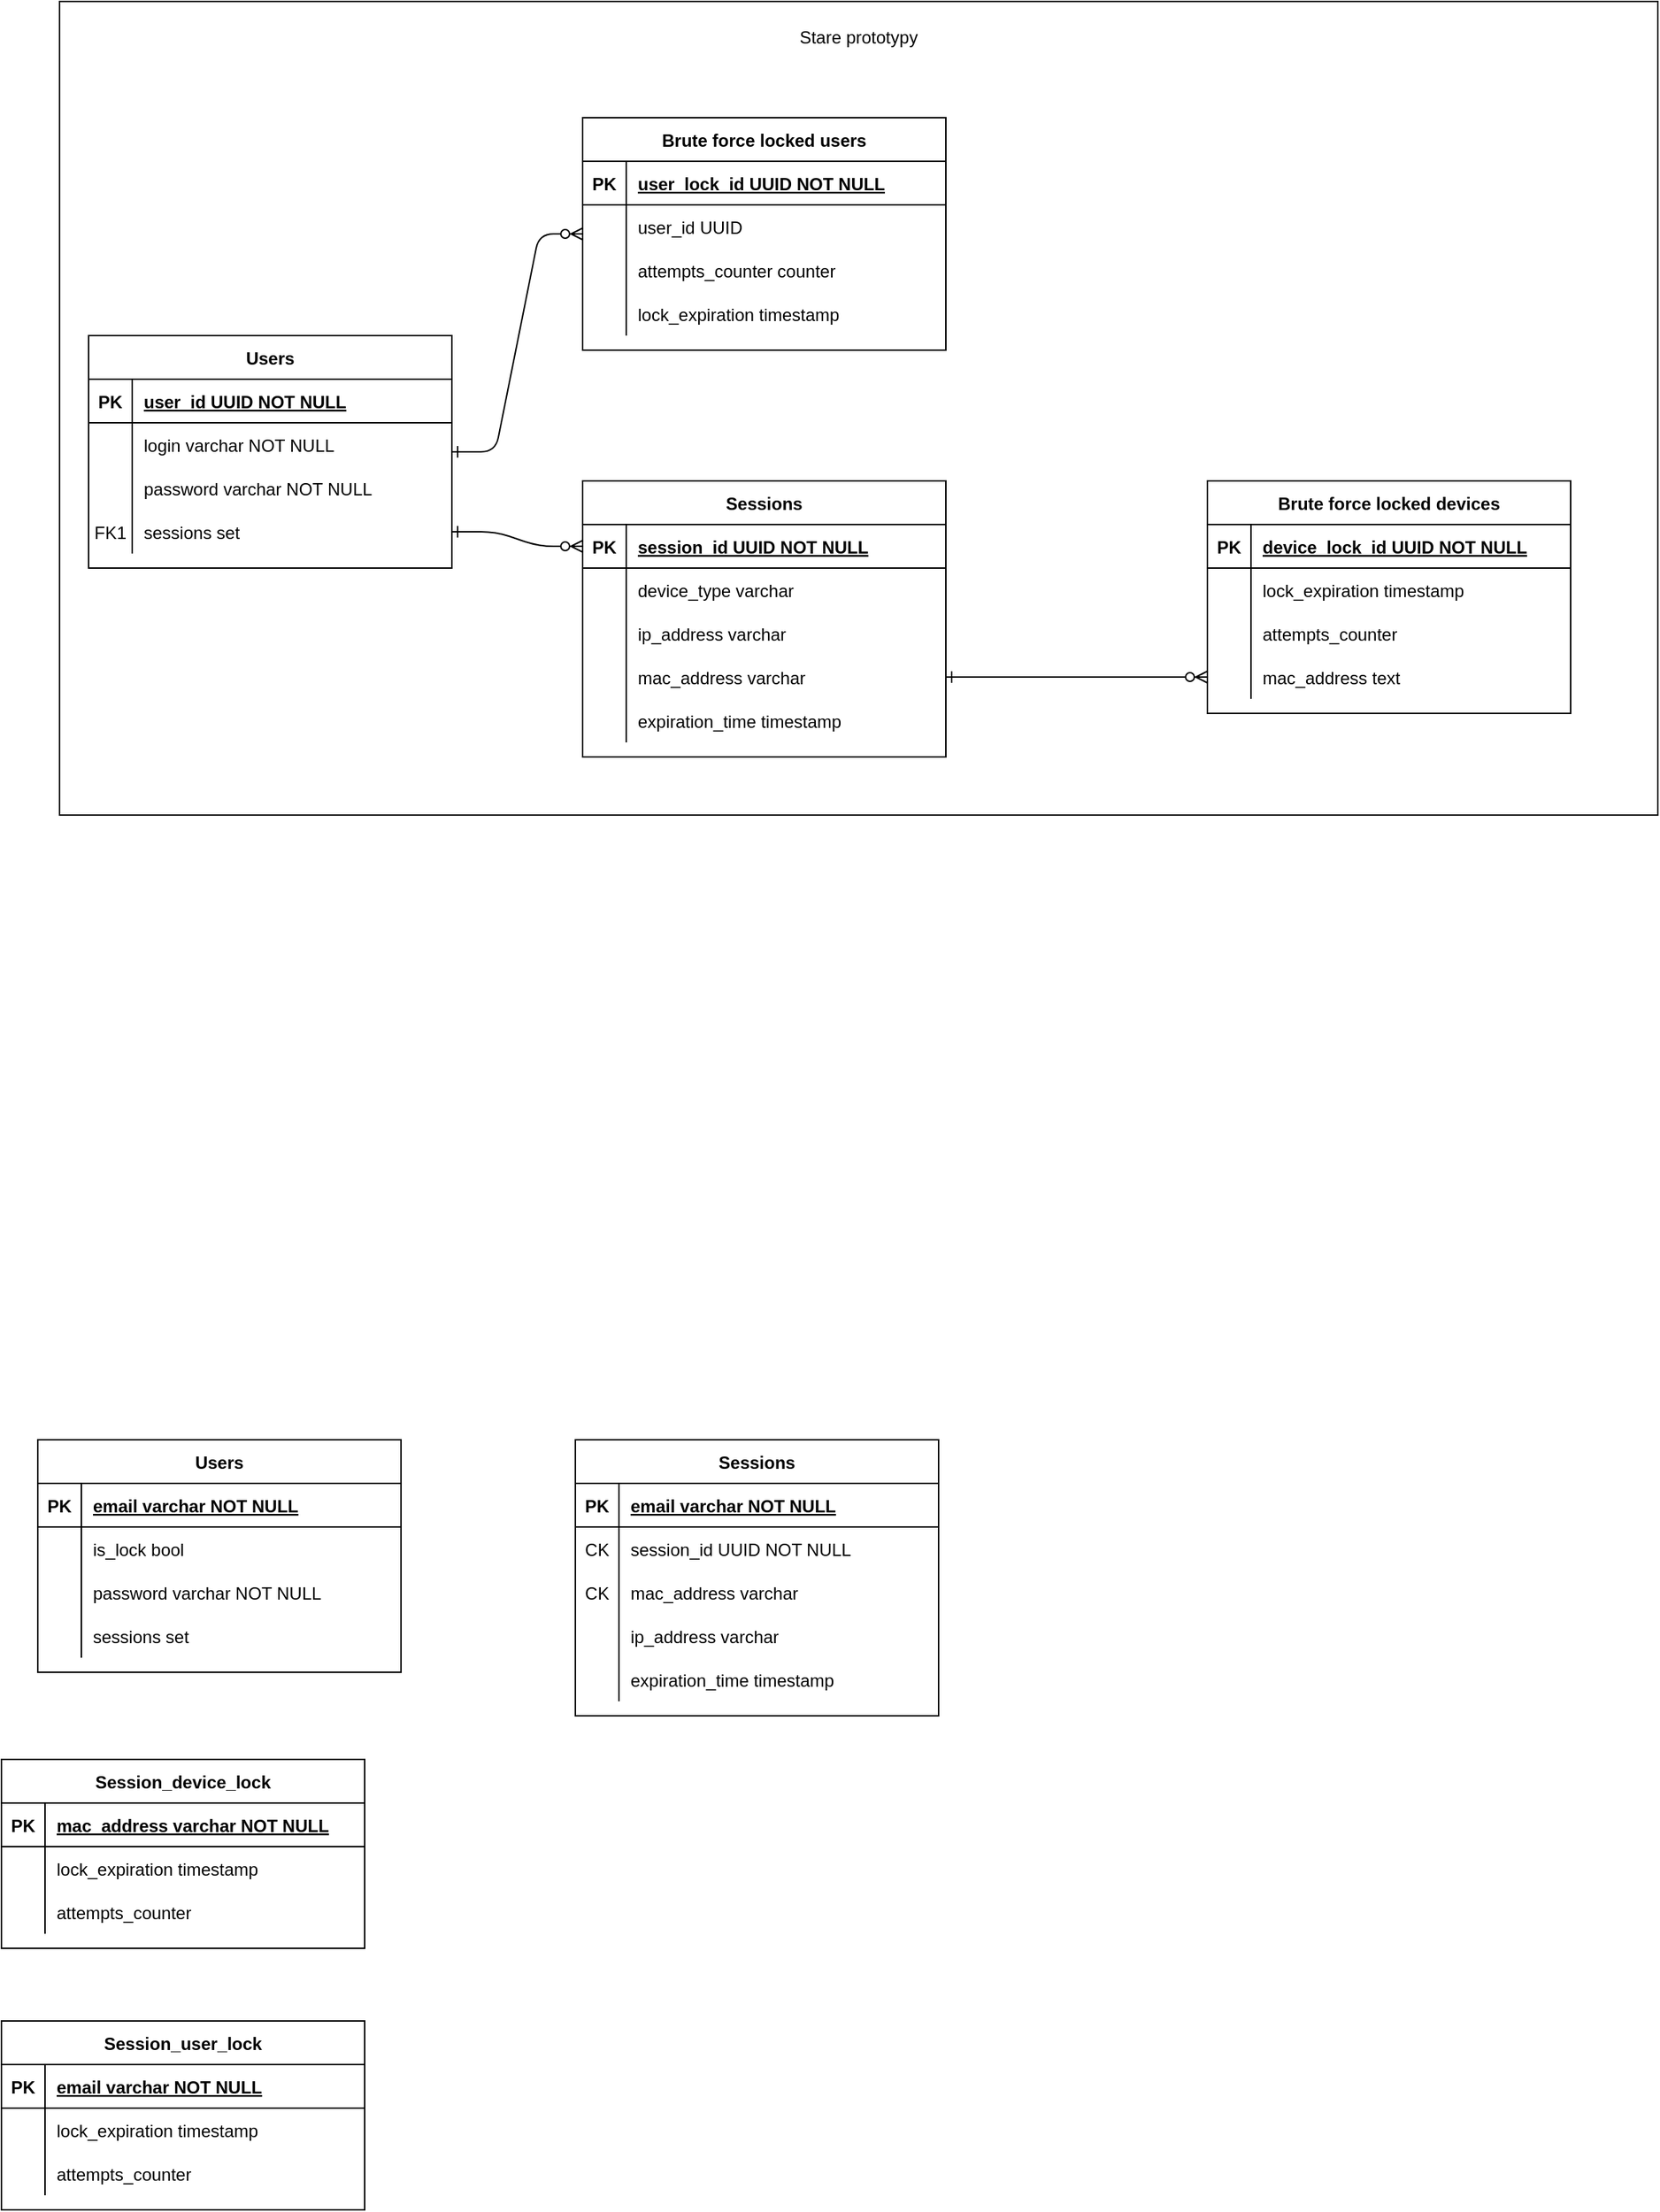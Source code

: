 <mxfile version="25.0.2">
  <diagram id="R2lEEEUBdFMjLlhIrx00" name="Page-1">
    <mxGraphModel dx="1434" dy="844" grid="1" gridSize="10" guides="1" tooltips="1" connect="1" arrows="1" fold="1" page="1" pageScale="1" pageWidth="850" pageHeight="1100" math="0" shadow="0" extFonts="Permanent Marker^https://fonts.googleapis.com/css?family=Permanent+Marker">
      <root>
        <mxCell id="0" />
        <mxCell id="1" parent="0" />
        <mxCell id="hc6vwFrfI33t4MpNRCrO-4" value="" style="rounded=0;whiteSpace=wrap;html=1;" vertex="1" parent="1">
          <mxGeometry x="110" y="160" width="1100" height="560" as="geometry" />
        </mxCell>
        <mxCell id="-WEBkhC00LiHnVR3znRO-1" value="Users" style="shape=table;startSize=30;container=1;collapsible=1;childLayout=tableLayout;fixedRows=1;rowLines=0;fontStyle=1;align=center;resizeLast=1;" parent="1" vertex="1">
          <mxGeometry x="130" y="390" width="250" height="160" as="geometry" />
        </mxCell>
        <mxCell id="-WEBkhC00LiHnVR3znRO-2" value="" style="shape=partialRectangle;collapsible=0;dropTarget=0;pointerEvents=0;fillColor=none;points=[[0,0.5],[1,0.5]];portConstraint=eastwest;top=0;left=0;right=0;bottom=1;" parent="-WEBkhC00LiHnVR3znRO-1" vertex="1">
          <mxGeometry y="30" width="250" height="30" as="geometry" />
        </mxCell>
        <mxCell id="-WEBkhC00LiHnVR3znRO-3" value="PK" style="shape=partialRectangle;overflow=hidden;connectable=0;fillColor=none;top=0;left=0;bottom=0;right=0;fontStyle=1;" parent="-WEBkhC00LiHnVR3znRO-2" vertex="1">
          <mxGeometry width="30" height="30" as="geometry">
            <mxRectangle width="30" height="30" as="alternateBounds" />
          </mxGeometry>
        </mxCell>
        <mxCell id="-WEBkhC00LiHnVR3znRO-4" value="user_id UUID NOT NULL" style="shape=partialRectangle;overflow=hidden;connectable=0;fillColor=none;top=0;left=0;bottom=0;right=0;align=left;spacingLeft=6;fontStyle=5;" parent="-WEBkhC00LiHnVR3znRO-2" vertex="1">
          <mxGeometry x="30" width="220" height="30" as="geometry">
            <mxRectangle width="220" height="30" as="alternateBounds" />
          </mxGeometry>
        </mxCell>
        <mxCell id="-WEBkhC00LiHnVR3znRO-5" value="" style="shape=partialRectangle;collapsible=0;dropTarget=0;pointerEvents=0;fillColor=none;points=[[0,0.5],[1,0.5]];portConstraint=eastwest;top=0;left=0;right=0;bottom=0;" parent="-WEBkhC00LiHnVR3znRO-1" vertex="1">
          <mxGeometry y="60" width="250" height="30" as="geometry" />
        </mxCell>
        <mxCell id="-WEBkhC00LiHnVR3znRO-6" value="" style="shape=partialRectangle;overflow=hidden;connectable=0;fillColor=none;top=0;left=0;bottom=0;right=0;" parent="-WEBkhC00LiHnVR3znRO-5" vertex="1">
          <mxGeometry width="30" height="30" as="geometry">
            <mxRectangle width="30" height="30" as="alternateBounds" />
          </mxGeometry>
        </mxCell>
        <mxCell id="-WEBkhC00LiHnVR3znRO-7" value="login varchar NOT NULL" style="shape=partialRectangle;overflow=hidden;connectable=0;fillColor=none;top=0;left=0;bottom=0;right=0;align=left;spacingLeft=6;" parent="-WEBkhC00LiHnVR3znRO-5" vertex="1">
          <mxGeometry x="30" width="220" height="30" as="geometry">
            <mxRectangle width="220" height="30" as="alternateBounds" />
          </mxGeometry>
        </mxCell>
        <mxCell id="-WEBkhC00LiHnVR3znRO-11" style="shape=partialRectangle;collapsible=0;dropTarget=0;pointerEvents=0;fillColor=none;points=[[0,0.5],[1,0.5]];portConstraint=eastwest;top=0;left=0;right=0;bottom=0;" parent="-WEBkhC00LiHnVR3znRO-1" vertex="1">
          <mxGeometry y="90" width="250" height="30" as="geometry" />
        </mxCell>
        <mxCell id="-WEBkhC00LiHnVR3znRO-12" style="shape=partialRectangle;overflow=hidden;connectable=0;fillColor=none;top=0;left=0;bottom=0;right=0;" parent="-WEBkhC00LiHnVR3znRO-11" vertex="1">
          <mxGeometry width="30" height="30" as="geometry">
            <mxRectangle width="30" height="30" as="alternateBounds" />
          </mxGeometry>
        </mxCell>
        <mxCell id="-WEBkhC00LiHnVR3znRO-13" value="password varchar NOT NULL" style="shape=partialRectangle;overflow=hidden;connectable=0;fillColor=none;top=0;left=0;bottom=0;right=0;align=left;spacingLeft=6;" parent="-WEBkhC00LiHnVR3znRO-11" vertex="1">
          <mxGeometry x="30" width="220" height="30" as="geometry">
            <mxRectangle width="220" height="30" as="alternateBounds" />
          </mxGeometry>
        </mxCell>
        <mxCell id="-WEBkhC00LiHnVR3znRO-24" style="shape=partialRectangle;collapsible=0;dropTarget=0;pointerEvents=0;fillColor=none;points=[[0,0.5],[1,0.5]];portConstraint=eastwest;top=0;left=0;right=0;bottom=0;" parent="-WEBkhC00LiHnVR3znRO-1" vertex="1">
          <mxGeometry y="120" width="250" height="30" as="geometry" />
        </mxCell>
        <mxCell id="-WEBkhC00LiHnVR3znRO-25" value="FK1" style="shape=partialRectangle;overflow=hidden;connectable=0;fillColor=none;top=0;left=0;bottom=0;right=0;" parent="-WEBkhC00LiHnVR3znRO-24" vertex="1">
          <mxGeometry width="30" height="30" as="geometry">
            <mxRectangle width="30" height="30" as="alternateBounds" />
          </mxGeometry>
        </mxCell>
        <mxCell id="-WEBkhC00LiHnVR3znRO-26" value="sessions set" style="shape=partialRectangle;overflow=hidden;connectable=0;fillColor=none;top=0;left=0;bottom=0;right=0;align=left;spacingLeft=6;" parent="-WEBkhC00LiHnVR3znRO-24" vertex="1">
          <mxGeometry x="30" width="220" height="30" as="geometry">
            <mxRectangle width="220" height="30" as="alternateBounds" />
          </mxGeometry>
        </mxCell>
        <mxCell id="-WEBkhC00LiHnVR3znRO-14" value="Sessions" style="shape=table;startSize=30;container=1;collapsible=1;childLayout=tableLayout;fixedRows=1;rowLines=0;fontStyle=1;align=center;resizeLast=1;" parent="1" vertex="1">
          <mxGeometry x="470" y="490" width="250" height="190" as="geometry" />
        </mxCell>
        <mxCell id="-WEBkhC00LiHnVR3znRO-15" value="" style="shape=partialRectangle;collapsible=0;dropTarget=0;pointerEvents=0;fillColor=none;points=[[0,0.5],[1,0.5]];portConstraint=eastwest;top=0;left=0;right=0;bottom=1;" parent="-WEBkhC00LiHnVR3znRO-14" vertex="1">
          <mxGeometry y="30" width="250" height="30" as="geometry" />
        </mxCell>
        <mxCell id="-WEBkhC00LiHnVR3znRO-16" value="PK" style="shape=partialRectangle;overflow=hidden;connectable=0;fillColor=none;top=0;left=0;bottom=0;right=0;fontStyle=1;" parent="-WEBkhC00LiHnVR3znRO-15" vertex="1">
          <mxGeometry width="30" height="30" as="geometry">
            <mxRectangle width="30" height="30" as="alternateBounds" />
          </mxGeometry>
        </mxCell>
        <mxCell id="-WEBkhC00LiHnVR3znRO-17" value="session_id UUID NOT NULL" style="shape=partialRectangle;overflow=hidden;connectable=0;fillColor=none;top=0;left=0;bottom=0;right=0;align=left;spacingLeft=6;fontStyle=5;" parent="-WEBkhC00LiHnVR3znRO-15" vertex="1">
          <mxGeometry x="30" width="220" height="30" as="geometry">
            <mxRectangle width="220" height="30" as="alternateBounds" />
          </mxGeometry>
        </mxCell>
        <mxCell id="-WEBkhC00LiHnVR3znRO-18" value="" style="shape=partialRectangle;collapsible=0;dropTarget=0;pointerEvents=0;fillColor=none;points=[[0,0.5],[1,0.5]];portConstraint=eastwest;top=0;left=0;right=0;bottom=0;" parent="-WEBkhC00LiHnVR3znRO-14" vertex="1">
          <mxGeometry y="60" width="250" height="30" as="geometry" />
        </mxCell>
        <mxCell id="-WEBkhC00LiHnVR3znRO-19" value="" style="shape=partialRectangle;overflow=hidden;connectable=0;fillColor=none;top=0;left=0;bottom=0;right=0;" parent="-WEBkhC00LiHnVR3znRO-18" vertex="1">
          <mxGeometry width="30" height="30" as="geometry">
            <mxRectangle width="30" height="30" as="alternateBounds" />
          </mxGeometry>
        </mxCell>
        <mxCell id="-WEBkhC00LiHnVR3znRO-20" value="device_type varchar" style="shape=partialRectangle;overflow=hidden;connectable=0;fillColor=none;top=0;left=0;bottom=0;right=0;align=left;spacingLeft=6;" parent="-WEBkhC00LiHnVR3znRO-18" vertex="1">
          <mxGeometry x="30" width="220" height="30" as="geometry">
            <mxRectangle width="220" height="30" as="alternateBounds" />
          </mxGeometry>
        </mxCell>
        <mxCell id="-WEBkhC00LiHnVR3znRO-21" style="shape=partialRectangle;collapsible=0;dropTarget=0;pointerEvents=0;fillColor=none;points=[[0,0.5],[1,0.5]];portConstraint=eastwest;top=0;left=0;right=0;bottom=0;" parent="-WEBkhC00LiHnVR3znRO-14" vertex="1">
          <mxGeometry y="90" width="250" height="30" as="geometry" />
        </mxCell>
        <mxCell id="-WEBkhC00LiHnVR3znRO-22" style="shape=partialRectangle;overflow=hidden;connectable=0;fillColor=none;top=0;left=0;bottom=0;right=0;" parent="-WEBkhC00LiHnVR3znRO-21" vertex="1">
          <mxGeometry width="30" height="30" as="geometry">
            <mxRectangle width="30" height="30" as="alternateBounds" />
          </mxGeometry>
        </mxCell>
        <mxCell id="-WEBkhC00LiHnVR3znRO-23" value="ip_address varchar" style="shape=partialRectangle;overflow=hidden;connectable=0;fillColor=none;top=0;left=0;bottom=0;right=0;align=left;spacingLeft=6;" parent="-WEBkhC00LiHnVR3znRO-21" vertex="1">
          <mxGeometry x="30" width="220" height="30" as="geometry">
            <mxRectangle width="220" height="30" as="alternateBounds" />
          </mxGeometry>
        </mxCell>
        <mxCell id="-WEBkhC00LiHnVR3znRO-27" style="shape=partialRectangle;collapsible=0;dropTarget=0;pointerEvents=0;fillColor=none;points=[[0,0.5],[1,0.5]];portConstraint=eastwest;top=0;left=0;right=0;bottom=0;" parent="-WEBkhC00LiHnVR3znRO-14" vertex="1">
          <mxGeometry y="120" width="250" height="30" as="geometry" />
        </mxCell>
        <mxCell id="-WEBkhC00LiHnVR3znRO-28" style="shape=partialRectangle;overflow=hidden;connectable=0;fillColor=none;top=0;left=0;bottom=0;right=0;" parent="-WEBkhC00LiHnVR3znRO-27" vertex="1">
          <mxGeometry width="30" height="30" as="geometry">
            <mxRectangle width="30" height="30" as="alternateBounds" />
          </mxGeometry>
        </mxCell>
        <mxCell id="-WEBkhC00LiHnVR3znRO-29" value="mac_address varchar" style="shape=partialRectangle;overflow=hidden;connectable=0;fillColor=none;top=0;left=0;bottom=0;right=0;align=left;spacingLeft=6;" parent="-WEBkhC00LiHnVR3znRO-27" vertex="1">
          <mxGeometry x="30" width="220" height="30" as="geometry">
            <mxRectangle width="220" height="30" as="alternateBounds" />
          </mxGeometry>
        </mxCell>
        <mxCell id="-WEBkhC00LiHnVR3znRO-30" style="shape=partialRectangle;collapsible=0;dropTarget=0;pointerEvents=0;fillColor=none;points=[[0,0.5],[1,0.5]];portConstraint=eastwest;top=0;left=0;right=0;bottom=0;" parent="-WEBkhC00LiHnVR3znRO-14" vertex="1">
          <mxGeometry y="150" width="250" height="30" as="geometry" />
        </mxCell>
        <mxCell id="-WEBkhC00LiHnVR3znRO-31" style="shape=partialRectangle;overflow=hidden;connectable=0;fillColor=none;top=0;left=0;bottom=0;right=0;" parent="-WEBkhC00LiHnVR3znRO-30" vertex="1">
          <mxGeometry width="30" height="30" as="geometry">
            <mxRectangle width="30" height="30" as="alternateBounds" />
          </mxGeometry>
        </mxCell>
        <mxCell id="-WEBkhC00LiHnVR3znRO-32" value="expiration_time timestamp" style="shape=partialRectangle;overflow=hidden;connectable=0;fillColor=none;top=0;left=0;bottom=0;right=0;align=left;spacingLeft=6;" parent="-WEBkhC00LiHnVR3znRO-30" vertex="1">
          <mxGeometry x="30" width="220" height="30" as="geometry">
            <mxRectangle width="220" height="30" as="alternateBounds" />
          </mxGeometry>
        </mxCell>
        <mxCell id="-WEBkhC00LiHnVR3znRO-33" value="Brute force locked devices" style="shape=table;startSize=30;container=1;collapsible=1;childLayout=tableLayout;fixedRows=1;rowLines=0;fontStyle=1;align=center;resizeLast=1;" parent="1" vertex="1">
          <mxGeometry x="900" y="490" width="250" height="160" as="geometry" />
        </mxCell>
        <mxCell id="-WEBkhC00LiHnVR3znRO-34" value="" style="shape=partialRectangle;collapsible=0;dropTarget=0;pointerEvents=0;fillColor=none;points=[[0,0.5],[1,0.5]];portConstraint=eastwest;top=0;left=0;right=0;bottom=1;" parent="-WEBkhC00LiHnVR3znRO-33" vertex="1">
          <mxGeometry y="30" width="250" height="30" as="geometry" />
        </mxCell>
        <mxCell id="-WEBkhC00LiHnVR3znRO-35" value="PK" style="shape=partialRectangle;overflow=hidden;connectable=0;fillColor=none;top=0;left=0;bottom=0;right=0;fontStyle=1;" parent="-WEBkhC00LiHnVR3znRO-34" vertex="1">
          <mxGeometry width="30" height="30" as="geometry">
            <mxRectangle width="30" height="30" as="alternateBounds" />
          </mxGeometry>
        </mxCell>
        <mxCell id="-WEBkhC00LiHnVR3znRO-36" value="device_lock_id UUID NOT NULL" style="shape=partialRectangle;overflow=hidden;connectable=0;fillColor=none;top=0;left=0;bottom=0;right=0;align=left;spacingLeft=6;fontStyle=5;" parent="-WEBkhC00LiHnVR3znRO-34" vertex="1">
          <mxGeometry x="30" width="220" height="30" as="geometry">
            <mxRectangle width="220" height="30" as="alternateBounds" />
          </mxGeometry>
        </mxCell>
        <mxCell id="-WEBkhC00LiHnVR3znRO-43" style="shape=partialRectangle;collapsible=0;dropTarget=0;pointerEvents=0;fillColor=none;points=[[0,0.5],[1,0.5]];portConstraint=eastwest;top=0;left=0;right=0;bottom=0;" parent="-WEBkhC00LiHnVR3znRO-33" vertex="1">
          <mxGeometry y="60" width="250" height="30" as="geometry" />
        </mxCell>
        <mxCell id="-WEBkhC00LiHnVR3znRO-44" value="" style="shape=partialRectangle;overflow=hidden;connectable=0;fillColor=none;top=0;left=0;bottom=0;right=0;" parent="-WEBkhC00LiHnVR3znRO-43" vertex="1">
          <mxGeometry width="30" height="30" as="geometry">
            <mxRectangle width="30" height="30" as="alternateBounds" />
          </mxGeometry>
        </mxCell>
        <mxCell id="-WEBkhC00LiHnVR3znRO-45" value="lock_expiration timestamp" style="shape=partialRectangle;overflow=hidden;connectable=0;fillColor=none;top=0;left=0;bottom=0;right=0;align=left;spacingLeft=6;" parent="-WEBkhC00LiHnVR3znRO-43" vertex="1">
          <mxGeometry x="30" width="220" height="30" as="geometry">
            <mxRectangle width="220" height="30" as="alternateBounds" />
          </mxGeometry>
        </mxCell>
        <mxCell id="-WEBkhC00LiHnVR3znRO-40" style="shape=partialRectangle;collapsible=0;dropTarget=0;pointerEvents=0;fillColor=none;points=[[0,0.5],[1,0.5]];portConstraint=eastwest;top=0;left=0;right=0;bottom=0;" parent="-WEBkhC00LiHnVR3znRO-33" vertex="1">
          <mxGeometry y="90" width="250" height="30" as="geometry" />
        </mxCell>
        <mxCell id="-WEBkhC00LiHnVR3znRO-41" style="shape=partialRectangle;overflow=hidden;connectable=0;fillColor=none;top=0;left=0;bottom=0;right=0;" parent="-WEBkhC00LiHnVR3znRO-40" vertex="1">
          <mxGeometry width="30" height="30" as="geometry">
            <mxRectangle width="30" height="30" as="alternateBounds" />
          </mxGeometry>
        </mxCell>
        <mxCell id="-WEBkhC00LiHnVR3znRO-42" value="attempts_counter" style="shape=partialRectangle;overflow=hidden;connectable=0;fillColor=none;top=0;left=0;bottom=0;right=0;align=left;spacingLeft=6;" parent="-WEBkhC00LiHnVR3znRO-40" vertex="1">
          <mxGeometry x="30" width="220" height="30" as="geometry">
            <mxRectangle width="220" height="30" as="alternateBounds" />
          </mxGeometry>
        </mxCell>
        <mxCell id="-WEBkhC00LiHnVR3znRO-37" value="" style="shape=partialRectangle;collapsible=0;dropTarget=0;pointerEvents=0;fillColor=none;points=[[0,0.5],[1,0.5]];portConstraint=eastwest;top=0;left=0;right=0;bottom=0;" parent="-WEBkhC00LiHnVR3znRO-33" vertex="1">
          <mxGeometry y="120" width="250" height="30" as="geometry" />
        </mxCell>
        <mxCell id="-WEBkhC00LiHnVR3znRO-38" value="" style="shape=partialRectangle;overflow=hidden;connectable=0;fillColor=none;top=0;left=0;bottom=0;right=0;" parent="-WEBkhC00LiHnVR3znRO-37" vertex="1">
          <mxGeometry width="30" height="30" as="geometry">
            <mxRectangle width="30" height="30" as="alternateBounds" />
          </mxGeometry>
        </mxCell>
        <mxCell id="-WEBkhC00LiHnVR3znRO-39" value="mac_address text" style="shape=partialRectangle;overflow=hidden;connectable=0;fillColor=none;top=0;left=0;bottom=0;right=0;align=left;spacingLeft=6;" parent="-WEBkhC00LiHnVR3znRO-37" vertex="1">
          <mxGeometry x="30" width="220" height="30" as="geometry">
            <mxRectangle width="220" height="30" as="alternateBounds" />
          </mxGeometry>
        </mxCell>
        <mxCell id="-WEBkhC00LiHnVR3znRO-46" value="Brute force locked users" style="shape=table;startSize=30;container=1;collapsible=1;childLayout=tableLayout;fixedRows=1;rowLines=0;fontStyle=1;align=center;resizeLast=1;" parent="1" vertex="1">
          <mxGeometry x="470" y="240" width="250" height="160" as="geometry" />
        </mxCell>
        <mxCell id="-WEBkhC00LiHnVR3znRO-47" value="" style="shape=partialRectangle;collapsible=0;dropTarget=0;pointerEvents=0;fillColor=none;points=[[0,0.5],[1,0.5]];portConstraint=eastwest;top=0;left=0;right=0;bottom=1;" parent="-WEBkhC00LiHnVR3znRO-46" vertex="1">
          <mxGeometry y="30" width="250" height="30" as="geometry" />
        </mxCell>
        <mxCell id="-WEBkhC00LiHnVR3znRO-48" value="PK" style="shape=partialRectangle;overflow=hidden;connectable=0;fillColor=none;top=0;left=0;bottom=0;right=0;fontStyle=1;" parent="-WEBkhC00LiHnVR3znRO-47" vertex="1">
          <mxGeometry width="30" height="30" as="geometry">
            <mxRectangle width="30" height="30" as="alternateBounds" />
          </mxGeometry>
        </mxCell>
        <mxCell id="-WEBkhC00LiHnVR3znRO-49" value="user_lock_id UUID NOT NULL" style="shape=partialRectangle;overflow=hidden;connectable=0;fillColor=none;top=0;left=0;bottom=0;right=0;align=left;spacingLeft=6;fontStyle=5;" parent="-WEBkhC00LiHnVR3znRO-47" vertex="1">
          <mxGeometry x="30" width="220" height="30" as="geometry">
            <mxRectangle width="220" height="30" as="alternateBounds" />
          </mxGeometry>
        </mxCell>
        <mxCell id="-WEBkhC00LiHnVR3znRO-50" value="" style="shape=partialRectangle;collapsible=0;dropTarget=0;pointerEvents=0;fillColor=none;points=[[0,0.5],[1,0.5]];portConstraint=eastwest;top=0;left=0;right=0;bottom=0;" parent="-WEBkhC00LiHnVR3znRO-46" vertex="1">
          <mxGeometry y="60" width="250" height="30" as="geometry" />
        </mxCell>
        <mxCell id="-WEBkhC00LiHnVR3znRO-51" value="" style="shape=partialRectangle;overflow=hidden;connectable=0;fillColor=none;top=0;left=0;bottom=0;right=0;" parent="-WEBkhC00LiHnVR3znRO-50" vertex="1">
          <mxGeometry width="30" height="30" as="geometry">
            <mxRectangle width="30" height="30" as="alternateBounds" />
          </mxGeometry>
        </mxCell>
        <mxCell id="-WEBkhC00LiHnVR3znRO-52" value="user_id UUID" style="shape=partialRectangle;overflow=hidden;connectable=0;fillColor=none;top=0;left=0;bottom=0;right=0;align=left;spacingLeft=6;" parent="-WEBkhC00LiHnVR3znRO-50" vertex="1">
          <mxGeometry x="30" width="220" height="30" as="geometry">
            <mxRectangle width="220" height="30" as="alternateBounds" />
          </mxGeometry>
        </mxCell>
        <mxCell id="-WEBkhC00LiHnVR3znRO-53" style="shape=partialRectangle;collapsible=0;dropTarget=0;pointerEvents=0;fillColor=none;points=[[0,0.5],[1,0.5]];portConstraint=eastwest;top=0;left=0;right=0;bottom=0;" parent="-WEBkhC00LiHnVR3znRO-46" vertex="1">
          <mxGeometry y="90" width="250" height="30" as="geometry" />
        </mxCell>
        <mxCell id="-WEBkhC00LiHnVR3znRO-54" style="shape=partialRectangle;overflow=hidden;connectable=0;fillColor=none;top=0;left=0;bottom=0;right=0;" parent="-WEBkhC00LiHnVR3znRO-53" vertex="1">
          <mxGeometry width="30" height="30" as="geometry">
            <mxRectangle width="30" height="30" as="alternateBounds" />
          </mxGeometry>
        </mxCell>
        <mxCell id="-WEBkhC00LiHnVR3znRO-55" value="attempts_counter counter" style="shape=partialRectangle;overflow=hidden;connectable=0;fillColor=none;top=0;left=0;bottom=0;right=0;align=left;spacingLeft=6;" parent="-WEBkhC00LiHnVR3znRO-53" vertex="1">
          <mxGeometry x="30" width="220" height="30" as="geometry">
            <mxRectangle width="220" height="30" as="alternateBounds" />
          </mxGeometry>
        </mxCell>
        <mxCell id="-WEBkhC00LiHnVR3znRO-56" style="shape=partialRectangle;collapsible=0;dropTarget=0;pointerEvents=0;fillColor=none;points=[[0,0.5],[1,0.5]];portConstraint=eastwest;top=0;left=0;right=0;bottom=0;" parent="-WEBkhC00LiHnVR3znRO-46" vertex="1">
          <mxGeometry y="120" width="250" height="30" as="geometry" />
        </mxCell>
        <mxCell id="-WEBkhC00LiHnVR3znRO-57" value="" style="shape=partialRectangle;overflow=hidden;connectable=0;fillColor=none;top=0;left=0;bottom=0;right=0;" parent="-WEBkhC00LiHnVR3znRO-56" vertex="1">
          <mxGeometry width="30" height="30" as="geometry">
            <mxRectangle width="30" height="30" as="alternateBounds" />
          </mxGeometry>
        </mxCell>
        <mxCell id="-WEBkhC00LiHnVR3znRO-58" value="lock_expiration timestamp" style="shape=partialRectangle;overflow=hidden;connectable=0;fillColor=none;top=0;left=0;bottom=0;right=0;align=left;spacingLeft=6;" parent="-WEBkhC00LiHnVR3znRO-56" vertex="1">
          <mxGeometry x="30" width="220" height="30" as="geometry">
            <mxRectangle width="220" height="30" as="alternateBounds" />
          </mxGeometry>
        </mxCell>
        <mxCell id="-WEBkhC00LiHnVR3znRO-62" style="edgeStyle=entityRelationEdgeStyle;shape=connector;rounded=1;orthogonalLoop=1;jettySize=auto;html=1;exitX=1;exitY=0.5;exitDx=0;exitDy=0;entryX=0;entryY=0.5;entryDx=0;entryDy=0;strokeColor=default;align=center;verticalAlign=middle;fontFamily=Helvetica;fontSize=11;fontColor=default;labelBackgroundColor=default;startArrow=ERone;startFill=0;endArrow=ERzeroToMany;endFill=1;" parent="1" source="-WEBkhC00LiHnVR3znRO-24" target="-WEBkhC00LiHnVR3znRO-15" edge="1">
          <mxGeometry relative="1" as="geometry" />
        </mxCell>
        <mxCell id="-WEBkhC00LiHnVR3znRO-63" style="edgeStyle=entityRelationEdgeStyle;shape=connector;rounded=1;orthogonalLoop=1;jettySize=auto;html=1;exitX=1;exitY=0.5;exitDx=0;exitDy=0;entryX=0;entryY=0.5;entryDx=0;entryDy=0;strokeColor=default;align=center;verticalAlign=middle;fontFamily=Helvetica;fontSize=11;fontColor=default;labelBackgroundColor=default;startArrow=ERone;startFill=0;endArrow=ERzeroToMany;endFill=1;" parent="1" source="-WEBkhC00LiHnVR3znRO-27" target="-WEBkhC00LiHnVR3znRO-37" edge="1">
          <mxGeometry relative="1" as="geometry" />
        </mxCell>
        <mxCell id="-WEBkhC00LiHnVR3znRO-64" style="edgeStyle=entityRelationEdgeStyle;shape=connector;rounded=1;orthogonalLoop=1;jettySize=auto;html=1;exitX=1;exitY=0.5;exitDx=0;exitDy=0;entryX=0;entryY=0.5;entryDx=0;entryDy=0;strokeColor=default;align=center;verticalAlign=middle;fontFamily=Helvetica;fontSize=11;fontColor=default;labelBackgroundColor=default;startArrow=ERone;startFill=0;endArrow=ERzeroToMany;endFill=1;" parent="1" edge="1">
          <mxGeometry relative="1" as="geometry">
            <mxPoint x="380" y="470" as="sourcePoint" />
            <mxPoint x="470" y="320" as="targetPoint" />
          </mxGeometry>
        </mxCell>
        <mxCell id="hc6vwFrfI33t4MpNRCrO-5" value="Stare prototypy" style="text;html=1;align=center;verticalAlign=middle;whiteSpace=wrap;rounded=0;" vertex="1" parent="1">
          <mxGeometry x="535" y="170" width="250" height="30" as="geometry" />
        </mxCell>
        <mxCell id="hc6vwFrfI33t4MpNRCrO-6" value="Users" style="shape=table;startSize=30;container=1;collapsible=1;childLayout=tableLayout;fixedRows=1;rowLines=0;fontStyle=1;align=center;resizeLast=1;" vertex="1" parent="1">
          <mxGeometry x="95" y="1150" width="250" height="160" as="geometry" />
        </mxCell>
        <mxCell id="hc6vwFrfI33t4MpNRCrO-7" value="" style="shape=partialRectangle;collapsible=0;dropTarget=0;pointerEvents=0;fillColor=none;points=[[0,0.5],[1,0.5]];portConstraint=eastwest;top=0;left=0;right=0;bottom=1;" vertex="1" parent="hc6vwFrfI33t4MpNRCrO-6">
          <mxGeometry y="30" width="250" height="30" as="geometry" />
        </mxCell>
        <mxCell id="hc6vwFrfI33t4MpNRCrO-8" value="PK" style="shape=partialRectangle;overflow=hidden;connectable=0;fillColor=none;top=0;left=0;bottom=0;right=0;fontStyle=1;" vertex="1" parent="hc6vwFrfI33t4MpNRCrO-7">
          <mxGeometry width="30" height="30" as="geometry">
            <mxRectangle width="30" height="30" as="alternateBounds" />
          </mxGeometry>
        </mxCell>
        <mxCell id="hc6vwFrfI33t4MpNRCrO-9" value="email varchar NOT NULL" style="shape=partialRectangle;overflow=hidden;connectable=0;fillColor=none;top=0;left=0;bottom=0;right=0;align=left;spacingLeft=6;fontStyle=5;" vertex="1" parent="hc6vwFrfI33t4MpNRCrO-7">
          <mxGeometry x="30" width="220" height="30" as="geometry">
            <mxRectangle width="220" height="30" as="alternateBounds" />
          </mxGeometry>
        </mxCell>
        <mxCell id="hc6vwFrfI33t4MpNRCrO-19" style="shape=partialRectangle;collapsible=0;dropTarget=0;pointerEvents=0;fillColor=none;points=[[0,0.5],[1,0.5]];portConstraint=eastwest;top=0;left=0;right=0;bottom=0;" vertex="1" parent="hc6vwFrfI33t4MpNRCrO-6">
          <mxGeometry y="60" width="250" height="30" as="geometry" />
        </mxCell>
        <mxCell id="hc6vwFrfI33t4MpNRCrO-20" style="shape=partialRectangle;overflow=hidden;connectable=0;fillColor=none;top=0;left=0;bottom=0;right=0;" vertex="1" parent="hc6vwFrfI33t4MpNRCrO-19">
          <mxGeometry width="30" height="30" as="geometry">
            <mxRectangle width="30" height="30" as="alternateBounds" />
          </mxGeometry>
        </mxCell>
        <mxCell id="hc6vwFrfI33t4MpNRCrO-21" value="is_lock bool" style="shape=partialRectangle;overflow=hidden;connectable=0;fillColor=none;top=0;left=0;bottom=0;right=0;align=left;spacingLeft=6;" vertex="1" parent="hc6vwFrfI33t4MpNRCrO-19">
          <mxGeometry x="30" width="220" height="30" as="geometry">
            <mxRectangle width="220" height="30" as="alternateBounds" />
          </mxGeometry>
        </mxCell>
        <mxCell id="hc6vwFrfI33t4MpNRCrO-13" style="shape=partialRectangle;collapsible=0;dropTarget=0;pointerEvents=0;fillColor=none;points=[[0,0.5],[1,0.5]];portConstraint=eastwest;top=0;left=0;right=0;bottom=0;" vertex="1" parent="hc6vwFrfI33t4MpNRCrO-6">
          <mxGeometry y="90" width="250" height="30" as="geometry" />
        </mxCell>
        <mxCell id="hc6vwFrfI33t4MpNRCrO-14" style="shape=partialRectangle;overflow=hidden;connectable=0;fillColor=none;top=0;left=0;bottom=0;right=0;" vertex="1" parent="hc6vwFrfI33t4MpNRCrO-13">
          <mxGeometry width="30" height="30" as="geometry">
            <mxRectangle width="30" height="30" as="alternateBounds" />
          </mxGeometry>
        </mxCell>
        <mxCell id="hc6vwFrfI33t4MpNRCrO-15" value="password varchar NOT NULL" style="shape=partialRectangle;overflow=hidden;connectable=0;fillColor=none;top=0;left=0;bottom=0;right=0;align=left;spacingLeft=6;" vertex="1" parent="hc6vwFrfI33t4MpNRCrO-13">
          <mxGeometry x="30" width="220" height="30" as="geometry">
            <mxRectangle width="220" height="30" as="alternateBounds" />
          </mxGeometry>
        </mxCell>
        <mxCell id="hc6vwFrfI33t4MpNRCrO-16" style="shape=partialRectangle;collapsible=0;dropTarget=0;pointerEvents=0;fillColor=none;points=[[0,0.5],[1,0.5]];portConstraint=eastwest;top=0;left=0;right=0;bottom=0;" vertex="1" parent="hc6vwFrfI33t4MpNRCrO-6">
          <mxGeometry y="120" width="250" height="30" as="geometry" />
        </mxCell>
        <mxCell id="hc6vwFrfI33t4MpNRCrO-17" value="" style="shape=partialRectangle;overflow=hidden;connectable=0;fillColor=none;top=0;left=0;bottom=0;right=0;" vertex="1" parent="hc6vwFrfI33t4MpNRCrO-16">
          <mxGeometry width="30" height="30" as="geometry">
            <mxRectangle width="30" height="30" as="alternateBounds" />
          </mxGeometry>
        </mxCell>
        <mxCell id="hc6vwFrfI33t4MpNRCrO-18" value="sessions set" style="shape=partialRectangle;overflow=hidden;connectable=0;fillColor=none;top=0;left=0;bottom=0;right=0;align=left;spacingLeft=6;" vertex="1" parent="hc6vwFrfI33t4MpNRCrO-16">
          <mxGeometry x="30" width="220" height="30" as="geometry">
            <mxRectangle width="220" height="30" as="alternateBounds" />
          </mxGeometry>
        </mxCell>
        <mxCell id="hc6vwFrfI33t4MpNRCrO-27" value="Sessions" style="shape=table;startSize=30;container=1;collapsible=1;childLayout=tableLayout;fixedRows=1;rowLines=0;fontStyle=1;align=center;resizeLast=1;" vertex="1" parent="1">
          <mxGeometry x="465" y="1150" width="250" height="190" as="geometry" />
        </mxCell>
        <mxCell id="hc6vwFrfI33t4MpNRCrO-28" value="" style="shape=partialRectangle;collapsible=0;dropTarget=0;pointerEvents=0;fillColor=none;points=[[0,0.5],[1,0.5]];portConstraint=eastwest;top=0;left=0;right=0;bottom=1;" vertex="1" parent="hc6vwFrfI33t4MpNRCrO-27">
          <mxGeometry y="30" width="250" height="30" as="geometry" />
        </mxCell>
        <mxCell id="hc6vwFrfI33t4MpNRCrO-29" value="PK" style="shape=partialRectangle;overflow=hidden;connectable=0;fillColor=none;top=0;left=0;bottom=0;right=0;fontStyle=1;" vertex="1" parent="hc6vwFrfI33t4MpNRCrO-28">
          <mxGeometry width="30" height="30" as="geometry">
            <mxRectangle width="30" height="30" as="alternateBounds" />
          </mxGeometry>
        </mxCell>
        <mxCell id="hc6vwFrfI33t4MpNRCrO-30" value="email varchar NOT NULL" style="shape=partialRectangle;overflow=hidden;connectable=0;fillColor=none;top=0;left=0;bottom=0;right=0;align=left;spacingLeft=6;fontStyle=5;" vertex="1" parent="hc6vwFrfI33t4MpNRCrO-28">
          <mxGeometry x="30" width="220" height="30" as="geometry">
            <mxRectangle width="220" height="30" as="alternateBounds" />
          </mxGeometry>
        </mxCell>
        <mxCell id="hc6vwFrfI33t4MpNRCrO-31" value="" style="shape=partialRectangle;collapsible=0;dropTarget=0;pointerEvents=0;fillColor=none;points=[[0,0.5],[1,0.5]];portConstraint=eastwest;top=0;left=0;right=0;bottom=0;" vertex="1" parent="hc6vwFrfI33t4MpNRCrO-27">
          <mxGeometry y="60" width="250" height="30" as="geometry" />
        </mxCell>
        <mxCell id="hc6vwFrfI33t4MpNRCrO-32" value="CK" style="shape=partialRectangle;overflow=hidden;connectable=0;fillColor=none;top=0;left=0;bottom=0;right=0;" vertex="1" parent="hc6vwFrfI33t4MpNRCrO-31">
          <mxGeometry width="30" height="30" as="geometry">
            <mxRectangle width="30" height="30" as="alternateBounds" />
          </mxGeometry>
        </mxCell>
        <mxCell id="hc6vwFrfI33t4MpNRCrO-33" value="session_id UUID NOT NULL" style="shape=partialRectangle;overflow=hidden;connectable=0;fillColor=none;top=0;left=0;bottom=0;right=0;align=left;spacingLeft=6;" vertex="1" parent="hc6vwFrfI33t4MpNRCrO-31">
          <mxGeometry x="30" width="220" height="30" as="geometry">
            <mxRectangle width="220" height="30" as="alternateBounds" />
          </mxGeometry>
        </mxCell>
        <mxCell id="hc6vwFrfI33t4MpNRCrO-37" style="shape=partialRectangle;collapsible=0;dropTarget=0;pointerEvents=0;fillColor=none;points=[[0,0.5],[1,0.5]];portConstraint=eastwest;top=0;left=0;right=0;bottom=0;" vertex="1" parent="hc6vwFrfI33t4MpNRCrO-27">
          <mxGeometry y="90" width="250" height="30" as="geometry" />
        </mxCell>
        <mxCell id="hc6vwFrfI33t4MpNRCrO-38" value="CK" style="shape=partialRectangle;overflow=hidden;connectable=0;fillColor=none;top=0;left=0;bottom=0;right=0;" vertex="1" parent="hc6vwFrfI33t4MpNRCrO-37">
          <mxGeometry width="30" height="30" as="geometry">
            <mxRectangle width="30" height="30" as="alternateBounds" />
          </mxGeometry>
        </mxCell>
        <mxCell id="hc6vwFrfI33t4MpNRCrO-39" value="mac_address varchar" style="shape=partialRectangle;overflow=hidden;connectable=0;fillColor=none;top=0;left=0;bottom=0;right=0;align=left;spacingLeft=6;" vertex="1" parent="hc6vwFrfI33t4MpNRCrO-37">
          <mxGeometry x="30" width="220" height="30" as="geometry">
            <mxRectangle width="220" height="30" as="alternateBounds" />
          </mxGeometry>
        </mxCell>
        <mxCell id="hc6vwFrfI33t4MpNRCrO-34" style="shape=partialRectangle;collapsible=0;dropTarget=0;pointerEvents=0;fillColor=none;points=[[0,0.5],[1,0.5]];portConstraint=eastwest;top=0;left=0;right=0;bottom=0;" vertex="1" parent="hc6vwFrfI33t4MpNRCrO-27">
          <mxGeometry y="120" width="250" height="30" as="geometry" />
        </mxCell>
        <mxCell id="hc6vwFrfI33t4MpNRCrO-35" style="shape=partialRectangle;overflow=hidden;connectable=0;fillColor=none;top=0;left=0;bottom=0;right=0;" vertex="1" parent="hc6vwFrfI33t4MpNRCrO-34">
          <mxGeometry width="30" height="30" as="geometry">
            <mxRectangle width="30" height="30" as="alternateBounds" />
          </mxGeometry>
        </mxCell>
        <mxCell id="hc6vwFrfI33t4MpNRCrO-36" value="ip_address varchar" style="shape=partialRectangle;overflow=hidden;connectable=0;fillColor=none;top=0;left=0;bottom=0;right=0;align=left;spacingLeft=6;" vertex="1" parent="hc6vwFrfI33t4MpNRCrO-34">
          <mxGeometry x="30" width="220" height="30" as="geometry">
            <mxRectangle width="220" height="30" as="alternateBounds" />
          </mxGeometry>
        </mxCell>
        <mxCell id="hc6vwFrfI33t4MpNRCrO-40" style="shape=partialRectangle;collapsible=0;dropTarget=0;pointerEvents=0;fillColor=none;points=[[0,0.5],[1,0.5]];portConstraint=eastwest;top=0;left=0;right=0;bottom=0;" vertex="1" parent="hc6vwFrfI33t4MpNRCrO-27">
          <mxGeometry y="150" width="250" height="30" as="geometry" />
        </mxCell>
        <mxCell id="hc6vwFrfI33t4MpNRCrO-41" style="shape=partialRectangle;overflow=hidden;connectable=0;fillColor=none;top=0;left=0;bottom=0;right=0;" vertex="1" parent="hc6vwFrfI33t4MpNRCrO-40">
          <mxGeometry width="30" height="30" as="geometry">
            <mxRectangle width="30" height="30" as="alternateBounds" />
          </mxGeometry>
        </mxCell>
        <mxCell id="hc6vwFrfI33t4MpNRCrO-42" value="expiration_time timestamp" style="shape=partialRectangle;overflow=hidden;connectable=0;fillColor=none;top=0;left=0;bottom=0;right=0;align=left;spacingLeft=6;" vertex="1" parent="hc6vwFrfI33t4MpNRCrO-40">
          <mxGeometry x="30" width="220" height="30" as="geometry">
            <mxRectangle width="220" height="30" as="alternateBounds" />
          </mxGeometry>
        </mxCell>
        <mxCell id="hc6vwFrfI33t4MpNRCrO-43" value="Session_device_lock" style="shape=table;startSize=30;container=1;collapsible=1;childLayout=tableLayout;fixedRows=1;rowLines=0;fontStyle=1;align=center;resizeLast=1;" vertex="1" parent="1">
          <mxGeometry x="70" y="1370" width="250" height="130" as="geometry" />
        </mxCell>
        <mxCell id="hc6vwFrfI33t4MpNRCrO-44" value="" style="shape=partialRectangle;collapsible=0;dropTarget=0;pointerEvents=0;fillColor=none;points=[[0,0.5],[1,0.5]];portConstraint=eastwest;top=0;left=0;right=0;bottom=1;" vertex="1" parent="hc6vwFrfI33t4MpNRCrO-43">
          <mxGeometry y="30" width="250" height="30" as="geometry" />
        </mxCell>
        <mxCell id="hc6vwFrfI33t4MpNRCrO-45" value="PK" style="shape=partialRectangle;overflow=hidden;connectable=0;fillColor=none;top=0;left=0;bottom=0;right=0;fontStyle=1;" vertex="1" parent="hc6vwFrfI33t4MpNRCrO-44">
          <mxGeometry width="30" height="30" as="geometry">
            <mxRectangle width="30" height="30" as="alternateBounds" />
          </mxGeometry>
        </mxCell>
        <mxCell id="hc6vwFrfI33t4MpNRCrO-46" value="mac_address varchar NOT NULL" style="shape=partialRectangle;overflow=hidden;connectable=0;fillColor=none;top=0;left=0;bottom=0;right=0;align=left;spacingLeft=6;fontStyle=5;" vertex="1" parent="hc6vwFrfI33t4MpNRCrO-44">
          <mxGeometry x="30" width="220" height="30" as="geometry">
            <mxRectangle width="220" height="30" as="alternateBounds" />
          </mxGeometry>
        </mxCell>
        <mxCell id="hc6vwFrfI33t4MpNRCrO-47" style="shape=partialRectangle;collapsible=0;dropTarget=0;pointerEvents=0;fillColor=none;points=[[0,0.5],[1,0.5]];portConstraint=eastwest;top=0;left=0;right=0;bottom=0;" vertex="1" parent="hc6vwFrfI33t4MpNRCrO-43">
          <mxGeometry y="60" width="250" height="30" as="geometry" />
        </mxCell>
        <mxCell id="hc6vwFrfI33t4MpNRCrO-48" value="" style="shape=partialRectangle;overflow=hidden;connectable=0;fillColor=none;top=0;left=0;bottom=0;right=0;" vertex="1" parent="hc6vwFrfI33t4MpNRCrO-47">
          <mxGeometry width="30" height="30" as="geometry">
            <mxRectangle width="30" height="30" as="alternateBounds" />
          </mxGeometry>
        </mxCell>
        <mxCell id="hc6vwFrfI33t4MpNRCrO-49" value="lock_expiration timestamp" style="shape=partialRectangle;overflow=hidden;connectable=0;fillColor=none;top=0;left=0;bottom=0;right=0;align=left;spacingLeft=6;" vertex="1" parent="hc6vwFrfI33t4MpNRCrO-47">
          <mxGeometry x="30" width="220" height="30" as="geometry">
            <mxRectangle width="220" height="30" as="alternateBounds" />
          </mxGeometry>
        </mxCell>
        <mxCell id="hc6vwFrfI33t4MpNRCrO-50" style="shape=partialRectangle;collapsible=0;dropTarget=0;pointerEvents=0;fillColor=none;points=[[0,0.5],[1,0.5]];portConstraint=eastwest;top=0;left=0;right=0;bottom=0;" vertex="1" parent="hc6vwFrfI33t4MpNRCrO-43">
          <mxGeometry y="90" width="250" height="30" as="geometry" />
        </mxCell>
        <mxCell id="hc6vwFrfI33t4MpNRCrO-51" style="shape=partialRectangle;overflow=hidden;connectable=0;fillColor=none;top=0;left=0;bottom=0;right=0;" vertex="1" parent="hc6vwFrfI33t4MpNRCrO-50">
          <mxGeometry width="30" height="30" as="geometry">
            <mxRectangle width="30" height="30" as="alternateBounds" />
          </mxGeometry>
        </mxCell>
        <mxCell id="hc6vwFrfI33t4MpNRCrO-52" value="attempts_counter" style="shape=partialRectangle;overflow=hidden;connectable=0;fillColor=none;top=0;left=0;bottom=0;right=0;align=left;spacingLeft=6;" vertex="1" parent="hc6vwFrfI33t4MpNRCrO-50">
          <mxGeometry x="30" width="220" height="30" as="geometry">
            <mxRectangle width="220" height="30" as="alternateBounds" />
          </mxGeometry>
        </mxCell>
        <mxCell id="hc6vwFrfI33t4MpNRCrO-69" value="Session_user_lock" style="shape=table;startSize=30;container=1;collapsible=1;childLayout=tableLayout;fixedRows=1;rowLines=0;fontStyle=1;align=center;resizeLast=1;" vertex="1" parent="1">
          <mxGeometry x="70" y="1550" width="250" height="130" as="geometry" />
        </mxCell>
        <mxCell id="hc6vwFrfI33t4MpNRCrO-70" value="" style="shape=partialRectangle;collapsible=0;dropTarget=0;pointerEvents=0;fillColor=none;points=[[0,0.5],[1,0.5]];portConstraint=eastwest;top=0;left=0;right=0;bottom=1;" vertex="1" parent="hc6vwFrfI33t4MpNRCrO-69">
          <mxGeometry y="30" width="250" height="30" as="geometry" />
        </mxCell>
        <mxCell id="hc6vwFrfI33t4MpNRCrO-71" value="PK" style="shape=partialRectangle;overflow=hidden;connectable=0;fillColor=none;top=0;left=0;bottom=0;right=0;fontStyle=1;" vertex="1" parent="hc6vwFrfI33t4MpNRCrO-70">
          <mxGeometry width="30" height="30" as="geometry">
            <mxRectangle width="30" height="30" as="alternateBounds" />
          </mxGeometry>
        </mxCell>
        <mxCell id="hc6vwFrfI33t4MpNRCrO-72" value="email varchar NOT NULL" style="shape=partialRectangle;overflow=hidden;connectable=0;fillColor=none;top=0;left=0;bottom=0;right=0;align=left;spacingLeft=6;fontStyle=5;" vertex="1" parent="hc6vwFrfI33t4MpNRCrO-70">
          <mxGeometry x="30" width="220" height="30" as="geometry">
            <mxRectangle width="220" height="30" as="alternateBounds" />
          </mxGeometry>
        </mxCell>
        <mxCell id="hc6vwFrfI33t4MpNRCrO-73" style="shape=partialRectangle;collapsible=0;dropTarget=0;pointerEvents=0;fillColor=none;points=[[0,0.5],[1,0.5]];portConstraint=eastwest;top=0;left=0;right=0;bottom=0;" vertex="1" parent="hc6vwFrfI33t4MpNRCrO-69">
          <mxGeometry y="60" width="250" height="30" as="geometry" />
        </mxCell>
        <mxCell id="hc6vwFrfI33t4MpNRCrO-74" value="" style="shape=partialRectangle;overflow=hidden;connectable=0;fillColor=none;top=0;left=0;bottom=0;right=0;" vertex="1" parent="hc6vwFrfI33t4MpNRCrO-73">
          <mxGeometry width="30" height="30" as="geometry">
            <mxRectangle width="30" height="30" as="alternateBounds" />
          </mxGeometry>
        </mxCell>
        <mxCell id="hc6vwFrfI33t4MpNRCrO-75" value="lock_expiration timestamp" style="shape=partialRectangle;overflow=hidden;connectable=0;fillColor=none;top=0;left=0;bottom=0;right=0;align=left;spacingLeft=6;" vertex="1" parent="hc6vwFrfI33t4MpNRCrO-73">
          <mxGeometry x="30" width="220" height="30" as="geometry">
            <mxRectangle width="220" height="30" as="alternateBounds" />
          </mxGeometry>
        </mxCell>
        <mxCell id="hc6vwFrfI33t4MpNRCrO-76" style="shape=partialRectangle;collapsible=0;dropTarget=0;pointerEvents=0;fillColor=none;points=[[0,0.5],[1,0.5]];portConstraint=eastwest;top=0;left=0;right=0;bottom=0;" vertex="1" parent="hc6vwFrfI33t4MpNRCrO-69">
          <mxGeometry y="90" width="250" height="30" as="geometry" />
        </mxCell>
        <mxCell id="hc6vwFrfI33t4MpNRCrO-77" style="shape=partialRectangle;overflow=hidden;connectable=0;fillColor=none;top=0;left=0;bottom=0;right=0;" vertex="1" parent="hc6vwFrfI33t4MpNRCrO-76">
          <mxGeometry width="30" height="30" as="geometry">
            <mxRectangle width="30" height="30" as="alternateBounds" />
          </mxGeometry>
        </mxCell>
        <mxCell id="hc6vwFrfI33t4MpNRCrO-78" value="attempts_counter" style="shape=partialRectangle;overflow=hidden;connectable=0;fillColor=none;top=0;left=0;bottom=0;right=0;align=left;spacingLeft=6;" vertex="1" parent="hc6vwFrfI33t4MpNRCrO-76">
          <mxGeometry x="30" width="220" height="30" as="geometry">
            <mxRectangle width="220" height="30" as="alternateBounds" />
          </mxGeometry>
        </mxCell>
      </root>
    </mxGraphModel>
  </diagram>
</mxfile>
